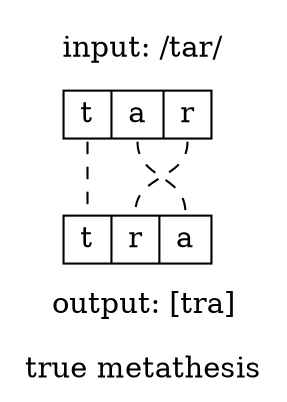 graph G {
  label = "true metathesis";
  node [shape=record,height=.25];
  edge [style=dashed];
  subgraph cluster_in {
    label = "input: /tar/";
    color=white;
    input [label="<t>t|<a>a|<r>r"];
  }
  subgraph cluster_out {
    label = "output: [tra]";
    labelloc=b;
    color=white;
    output [label="<t>t|<r>r|<a>a"];
  }
  input:t -- output:t;
  input:a -- output:a;
  input:r -- output:r;
}